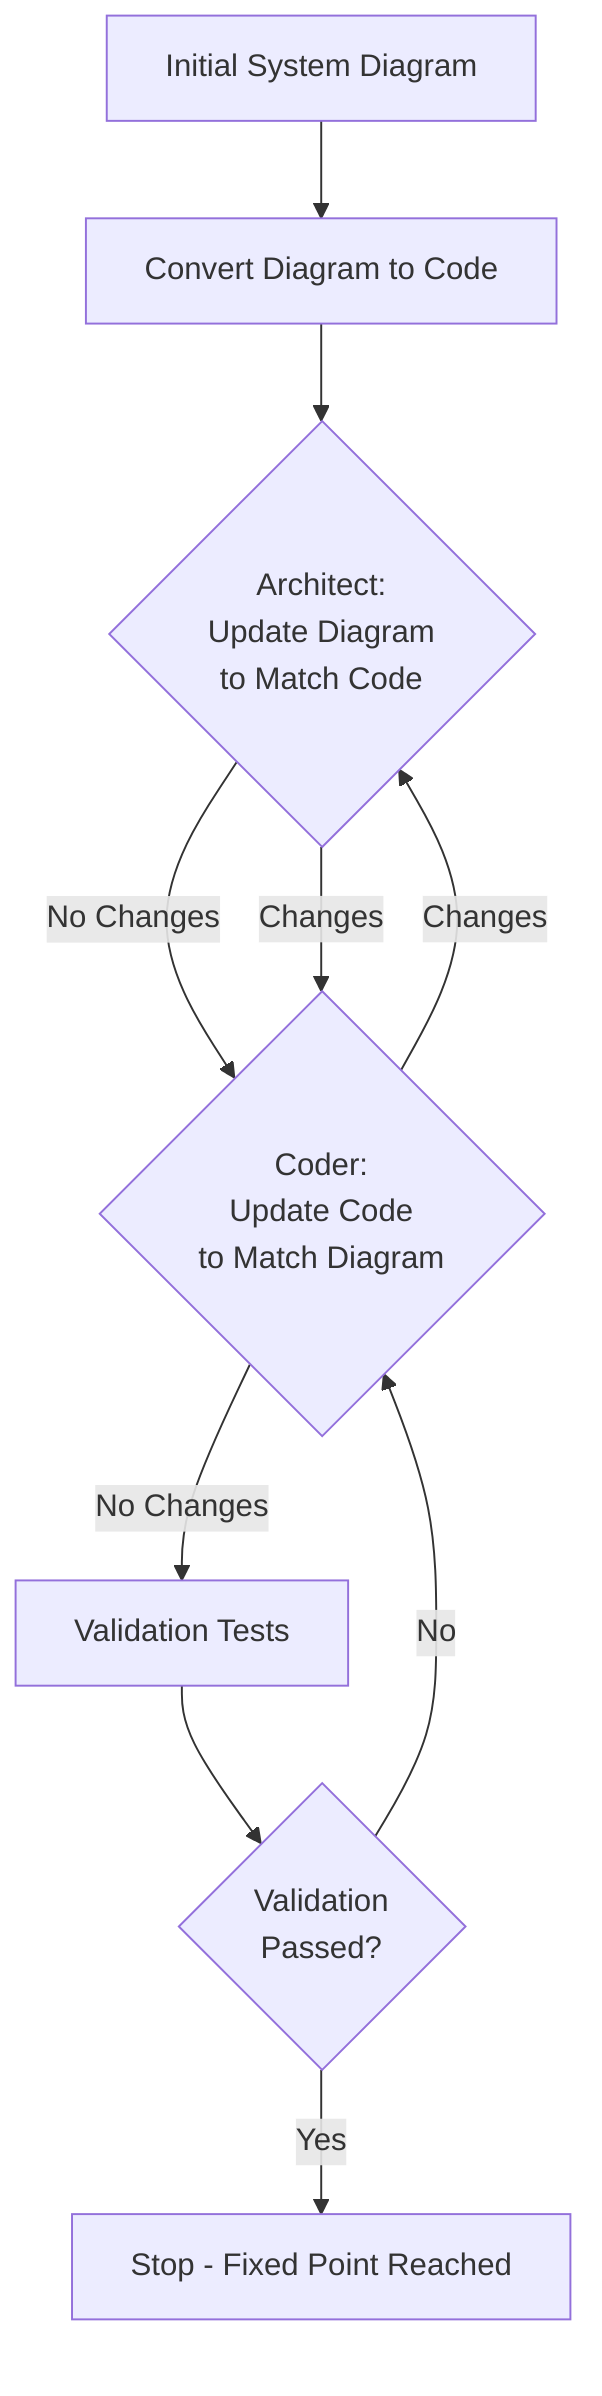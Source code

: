 graph TB
    A[Initial System Diagram] --> B[Convert Diagram to Code]
    B --> C{Architect: <br> Update Diagram <br> to Match Code}
    C -- No Changes --> D{Coder: <br>Update Code <br> to Match Diagram}
    C -- Changes --> D
    D -- No Changes --> E[Validation Tests] 
    D -- Changes --> C
    E --> F{Validation <br> Passed?}
    F -- No --> D
    F -- Yes --> G[Stop - Fixed Point Reached]